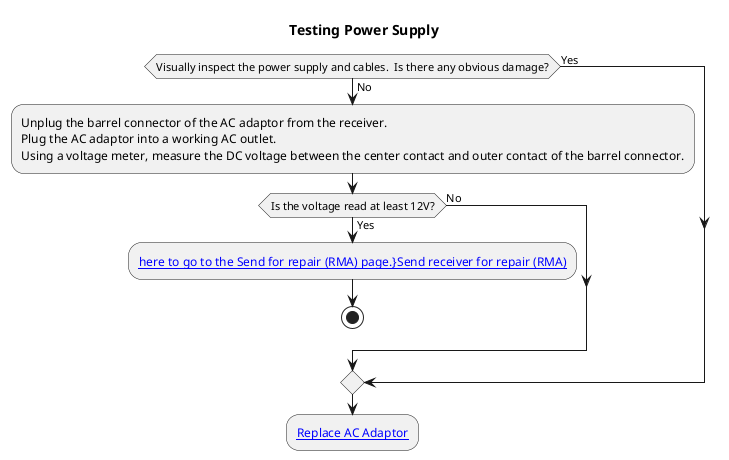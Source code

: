 @startuml
title Testing Power Supply
if (Visually inspect the power supply and cables.  Is there any obvious damage?) then (Yes)
else (No)
    :Unplug the barrel connector of the AC adaptor from the receiver.\nPlug the AC adaptor into a working AC outlet.\nUsing a voltage meter, measure the DC voltage between the center contact and outer contact of the barrel connector.;
    if (Is the voltage read at least 12V?) then (Yes)
        :[[http://rfhero.com/request-rma.php{Click here to go to the Send for repair (RMA) page.}Send receiver for repair (RMA)]];
        stop
    else (No)
    endif
endif
:[[https://www.rfhero.net/accessories Replace AC Adaptor]];
@enduml
add inspect of cable

